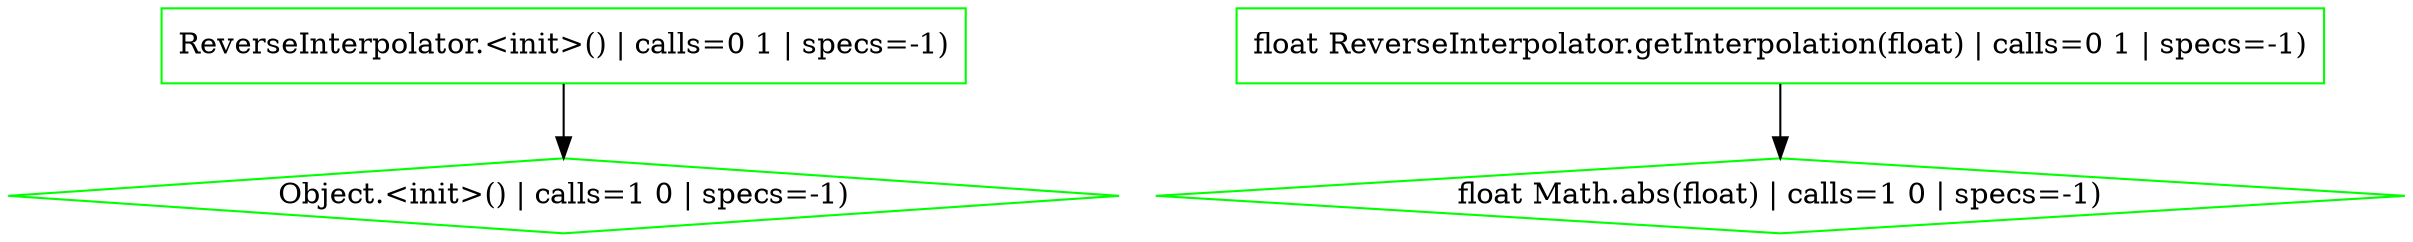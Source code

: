 digraph {
"java.lang.Object.<init>().dfab4f0d99f94f824a6db190f40d78c9" [shape=box,label="Object.<init>() | calls=1 0 | specs=-1)",color=green,shape=diamond]
"com.karthik.imager.Animutils.ReverseInterpolator.<init>().dbb0798e24a535b8ff2568141bf1af76" [shape=box,label="ReverseInterpolator.<init>() | calls=0 1 | specs=-1)",color=green,shape=box]
"java.lang.Math.abs(float):float.d69167107ed192e51a4af903445dd4ee" [shape=box,label="float Math.abs(float) | calls=1 0 | specs=-1)",color=green,shape=diamond]
"com.karthik.imager.Animutils.ReverseInterpolator.getInterpolation(float):float.f302122f413af1903547a77da9aaae8d" [shape=box,label="float ReverseInterpolator.getInterpolation(float) | calls=0 1 | specs=-1)",color=green,shape=box]
"com.karthik.imager.Animutils.ReverseInterpolator.getInterpolation(float):float.f302122f413af1903547a77da9aaae8d" -> "java.lang.Math.abs(float):float.d69167107ed192e51a4af903445dd4ee"
"com.karthik.imager.Animutils.ReverseInterpolator.<init>().dbb0798e24a535b8ff2568141bf1af76" -> "java.lang.Object.<init>().dfab4f0d99f94f824a6db190f40d78c9"
}
